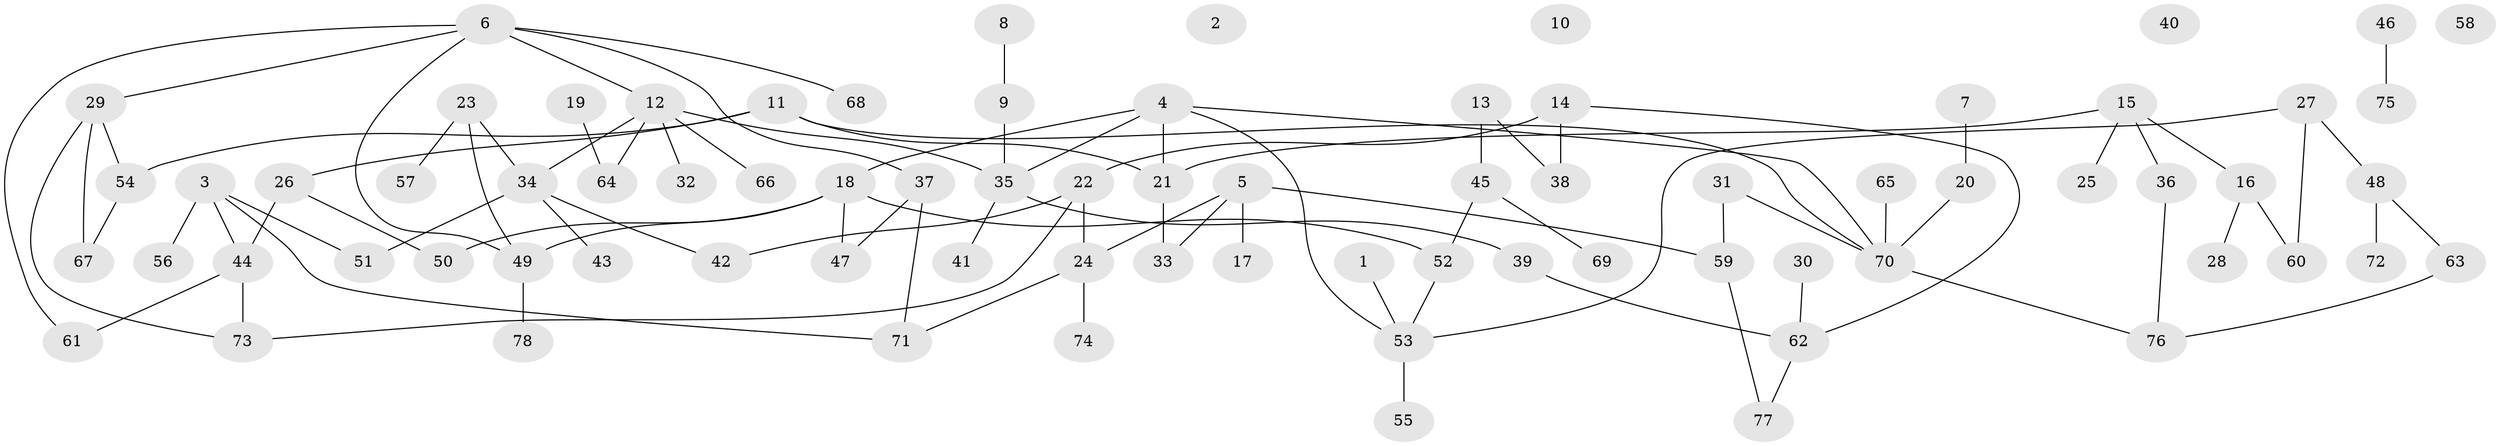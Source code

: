 // Generated by graph-tools (version 1.1) at 2025/00/03/09/25 03:00:45]
// undirected, 78 vertices, 94 edges
graph export_dot {
graph [start="1"]
  node [color=gray90,style=filled];
  1;
  2;
  3;
  4;
  5;
  6;
  7;
  8;
  9;
  10;
  11;
  12;
  13;
  14;
  15;
  16;
  17;
  18;
  19;
  20;
  21;
  22;
  23;
  24;
  25;
  26;
  27;
  28;
  29;
  30;
  31;
  32;
  33;
  34;
  35;
  36;
  37;
  38;
  39;
  40;
  41;
  42;
  43;
  44;
  45;
  46;
  47;
  48;
  49;
  50;
  51;
  52;
  53;
  54;
  55;
  56;
  57;
  58;
  59;
  60;
  61;
  62;
  63;
  64;
  65;
  66;
  67;
  68;
  69;
  70;
  71;
  72;
  73;
  74;
  75;
  76;
  77;
  78;
  1 -- 53;
  3 -- 44;
  3 -- 51;
  3 -- 56;
  3 -- 71;
  4 -- 18;
  4 -- 21;
  4 -- 35;
  4 -- 53;
  4 -- 70;
  5 -- 17;
  5 -- 24;
  5 -- 33;
  5 -- 59;
  6 -- 12;
  6 -- 29;
  6 -- 37;
  6 -- 49;
  6 -- 61;
  6 -- 68;
  7 -- 20;
  8 -- 9;
  9 -- 35;
  11 -- 21;
  11 -- 26;
  11 -- 54;
  11 -- 70;
  12 -- 32;
  12 -- 34;
  12 -- 35;
  12 -- 64;
  12 -- 66;
  13 -- 38;
  13 -- 45;
  14 -- 22;
  14 -- 38;
  14 -- 62;
  15 -- 16;
  15 -- 21;
  15 -- 25;
  15 -- 36;
  16 -- 28;
  16 -- 60;
  18 -- 47;
  18 -- 49;
  18 -- 50;
  18 -- 52;
  19 -- 64;
  20 -- 70;
  21 -- 33;
  22 -- 24;
  22 -- 42;
  22 -- 73;
  23 -- 34;
  23 -- 49;
  23 -- 57;
  24 -- 71;
  24 -- 74;
  26 -- 44;
  26 -- 50;
  27 -- 48;
  27 -- 53;
  27 -- 60;
  29 -- 54;
  29 -- 67;
  29 -- 73;
  30 -- 62;
  31 -- 59;
  31 -- 70;
  34 -- 42;
  34 -- 43;
  34 -- 51;
  35 -- 39;
  35 -- 41;
  36 -- 76;
  37 -- 47;
  37 -- 71;
  39 -- 62;
  44 -- 61;
  44 -- 73;
  45 -- 52;
  45 -- 69;
  46 -- 75;
  48 -- 63;
  48 -- 72;
  49 -- 78;
  52 -- 53;
  53 -- 55;
  54 -- 67;
  59 -- 77;
  62 -- 77;
  63 -- 76;
  65 -- 70;
  70 -- 76;
}
